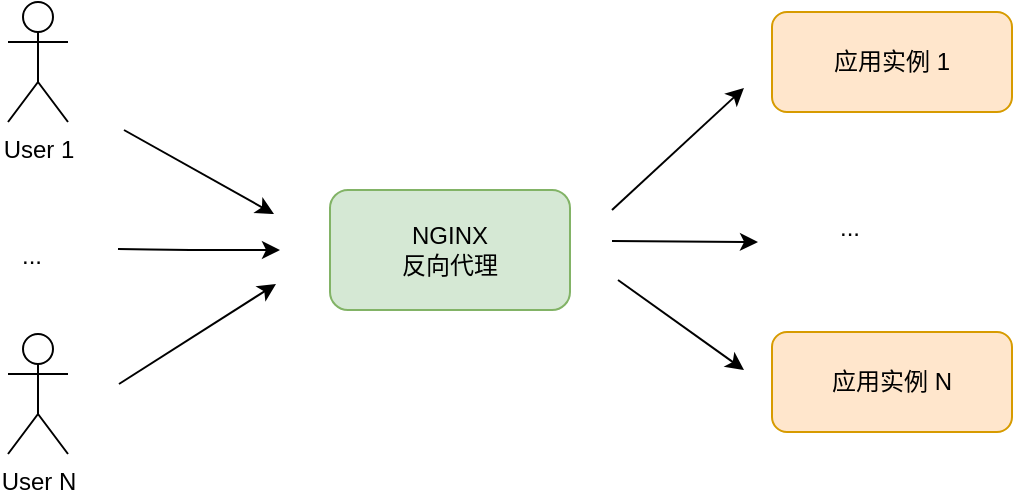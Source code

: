 <mxfile version="12.1.3" type="github" pages="1"><diagram id="j0AClmT96DbwUXmGihVx" name="Page-1"><mxGraphModel dx="946" dy="597" grid="0" gridSize="10" guides="1" tooltips="1" connect="1" arrows="1" fold="1" page="1" pageScale="1" pageWidth="900" pageHeight="500" math="0" shadow="0"><root><mxCell id="0"/><mxCell id="1" parent="0"/><mxCell id="_l9fUqJllJpq56dl-SiN-2" value="User 1" style="shape=umlActor;verticalLabelPosition=bottom;labelBackgroundColor=#ffffff;verticalAlign=top;html=1;outlineConnect=0;" vertex="1" parent="1"><mxGeometry x="113" y="82" width="30" height="60" as="geometry"/></mxCell><mxCell id="_l9fUqJllJpq56dl-SiN-3" value="User N" style="shape=umlActor;verticalLabelPosition=bottom;labelBackgroundColor=#ffffff;verticalAlign=top;html=1;outlineConnect=0;" vertex="1" parent="1"><mxGeometry x="113" y="248" width="30" height="60" as="geometry"/></mxCell><mxCell id="_l9fUqJllJpq56dl-SiN-6" value="..." style="text;html=1;resizable=0;points=[];autosize=1;align=left;verticalAlign=top;spacingTop=-4;" vertex="1" parent="1"><mxGeometry x="118" y="199" width="20" height="14" as="geometry"/></mxCell><mxCell id="_l9fUqJllJpq56dl-SiN-9" value="NGINX&lt;br&gt;反向代理" style="rounded=1;whiteSpace=wrap;html=1;fillColor=#d5e8d4;strokeColor=#82b366;" vertex="1" parent="1"><mxGeometry x="274" y="176" width="120" height="60" as="geometry"/></mxCell><mxCell id="_l9fUqJllJpq56dl-SiN-10" value="" style="endArrow=classic;html=1;" edge="1" parent="1"><mxGeometry width="50" height="50" relative="1" as="geometry"><mxPoint x="168.5" y="273" as="sourcePoint"/><mxPoint x="247" y="223" as="targetPoint"/></mxGeometry></mxCell><mxCell id="_l9fUqJllJpq56dl-SiN-12" value="" style="endArrow=classic;html=1;" edge="1" parent="1"><mxGeometry width="50" height="50" relative="1" as="geometry"><mxPoint x="171" y="146" as="sourcePoint"/><mxPoint x="246" y="188" as="targetPoint"/><Array as="points"/></mxGeometry></mxCell><mxCell id="_l9fUqJllJpq56dl-SiN-13" value="" style="endArrow=classic;html=1;" edge="1" parent="1"><mxGeometry width="50" height="50" relative="1" as="geometry"><mxPoint x="168" y="205.5" as="sourcePoint"/><mxPoint x="249" y="206" as="targetPoint"/><Array as="points"><mxPoint x="194" y="206"/></Array></mxGeometry></mxCell><mxCell id="_l9fUqJllJpq56dl-SiN-14" value="应用实例 1&lt;br&gt;" style="rounded=1;whiteSpace=wrap;html=1;fillColor=#ffe6cc;strokeColor=#d79b00;" vertex="1" parent="1"><mxGeometry x="495" y="87" width="120" height="50" as="geometry"/></mxCell><mxCell id="_l9fUqJllJpq56dl-SiN-15" value="应用实例 N" style="rounded=1;whiteSpace=wrap;html=1;fillColor=#ffe6cc;strokeColor=#d79b00;" vertex="1" parent="1"><mxGeometry x="495" y="247" width="120" height="50" as="geometry"/></mxCell><mxCell id="_l9fUqJllJpq56dl-SiN-16" value="..." style="text;html=1;resizable=0;points=[];autosize=1;align=left;verticalAlign=top;spacingTop=-4;" vertex="1" parent="1"><mxGeometry x="527" y="185" width="20" height="14" as="geometry"/></mxCell><mxCell id="_l9fUqJllJpq56dl-SiN-17" value="" style="endArrow=classic;html=1;" edge="1" parent="1"><mxGeometry width="50" height="50" relative="1" as="geometry"><mxPoint x="415" y="186" as="sourcePoint"/><mxPoint x="481" y="125" as="targetPoint"/><Array as="points"/></mxGeometry></mxCell><mxCell id="_l9fUqJllJpq56dl-SiN-18" value="" style="endArrow=classic;html=1;" edge="1" parent="1"><mxGeometry width="50" height="50" relative="1" as="geometry"><mxPoint x="415" y="201.5" as="sourcePoint"/><mxPoint x="488" y="202" as="targetPoint"/><Array as="points"/></mxGeometry></mxCell><mxCell id="_l9fUqJllJpq56dl-SiN-19" value="" style="endArrow=classic;html=1;" edge="1" parent="1"><mxGeometry width="50" height="50" relative="1" as="geometry"><mxPoint x="418" y="221" as="sourcePoint"/><mxPoint x="481" y="266" as="targetPoint"/><Array as="points"/></mxGeometry></mxCell></root></mxGraphModel></diagram></mxfile>